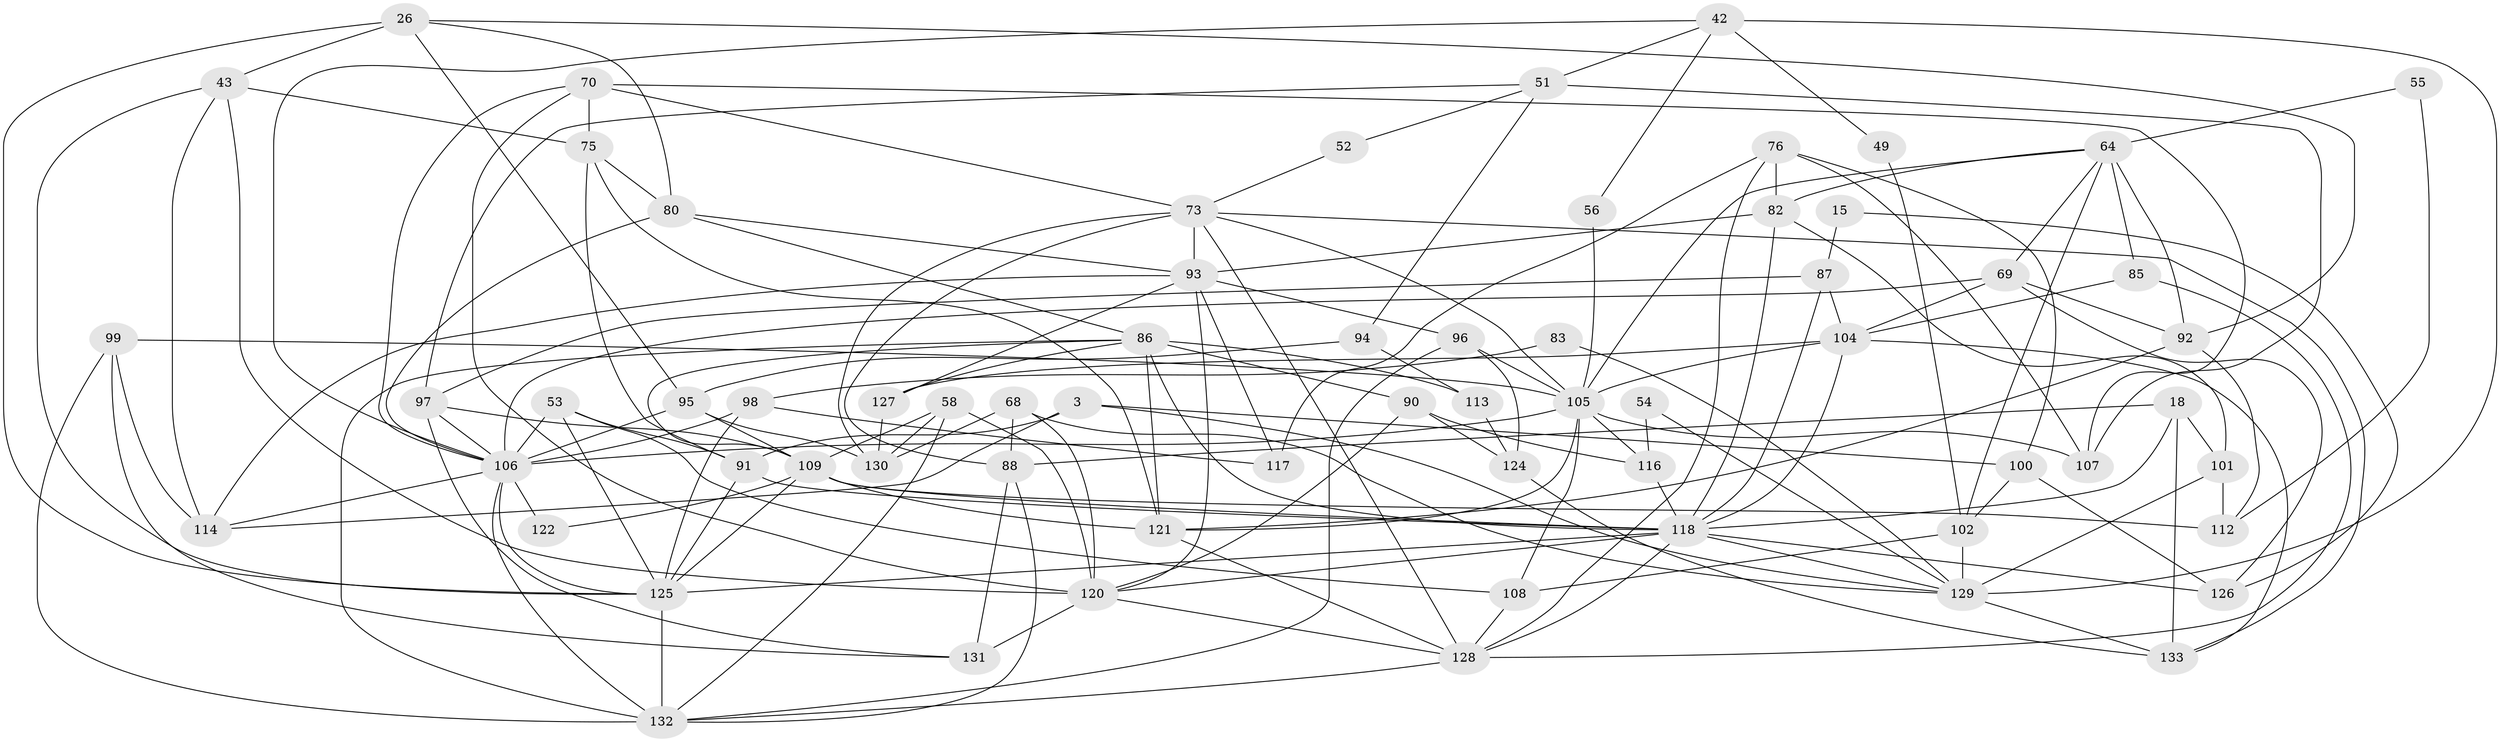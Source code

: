 // original degree distribution, {3: 0.24060150375939848, 7: 0.045112781954887216, 4: 0.3082706766917293, 2: 0.13533834586466165, 5: 0.18045112781954886, 8: 0.007518796992481203, 6: 0.08270676691729323}
// Generated by graph-tools (version 1.1) at 2025/51/03/09/25 04:51:03]
// undirected, 66 vertices, 168 edges
graph export_dot {
graph [start="1"]
  node [color=gray90,style=filled];
  3;
  15;
  18;
  26;
  42;
  43 [super="+10"];
  49;
  51;
  52;
  53;
  54;
  55;
  56;
  58 [super="+11"];
  64 [super="+6"];
  68;
  69 [super="+48"];
  70 [super="+33"];
  73 [super="+4"];
  75 [super="+19"];
  76;
  80;
  82 [super="+24"];
  83;
  85;
  86 [super="+7+34+67"];
  87;
  88 [super="+47"];
  90;
  91;
  92 [super="+60"];
  93 [super="+57+17"];
  94;
  95;
  96;
  97;
  98;
  99;
  100 [super="+32"];
  101;
  102;
  104 [super="+31+62+84"];
  105 [super="+16+14+13+63+103"];
  106 [super="+44+72"];
  107;
  108;
  109 [super="+66+61"];
  112;
  113;
  114 [super="+12"];
  116;
  117;
  118 [super="+111+89+74"];
  120 [super="+23+30+110"];
  121 [super="+115+59"];
  122;
  124 [super="+8"];
  125 [super="+79+46+45"];
  126;
  127;
  128 [super="+9+123+77"];
  129 [super="+119"];
  130 [super="+38"];
  131;
  132 [super="+5+78"];
  133;
  3 -- 129;
  3 -- 91;
  3 -- 100;
  3 -- 114;
  15 -- 87;
  15 -- 126;
  18 -- 133;
  18 -- 88;
  18 -- 101;
  18 -- 118;
  26 -- 80;
  26 -- 43;
  26 -- 95;
  26 -- 92;
  26 -- 125;
  42 -- 129 [weight=2];
  42 -- 51;
  42 -- 49;
  42 -- 56;
  42 -- 106;
  43 -- 75;
  43 -- 114;
  43 -- 120;
  43 -- 125;
  49 -- 102;
  51 -- 97;
  51 -- 107;
  51 -- 52;
  51 -- 94;
  52 -- 73;
  53 -- 91;
  53 -- 108;
  53 -- 106;
  53 -- 125;
  54 -- 129;
  54 -- 116;
  55 -- 112;
  55 -- 64;
  56 -- 105;
  58 -- 132;
  58 -- 109 [weight=3];
  58 -- 120 [weight=2];
  58 -- 130;
  64 -- 85;
  64 -- 92 [weight=2];
  64 -- 102;
  64 -- 105;
  64 -- 82;
  64 -- 69;
  68 -- 129;
  68 -- 120;
  68 -- 130;
  68 -- 88;
  69 -- 126;
  69 -- 106 [weight=2];
  69 -- 104 [weight=2];
  69 -- 92;
  70 -- 75 [weight=2];
  70 -- 73 [weight=2];
  70 -- 107;
  70 -- 120;
  70 -- 106;
  73 -- 133;
  73 -- 93 [weight=2];
  73 -- 128;
  73 -- 130;
  73 -- 105;
  73 -- 88;
  75 -- 91 [weight=2];
  75 -- 80;
  75 -- 121;
  76 -- 117;
  76 -- 107;
  76 -- 100;
  76 -- 128;
  76 -- 82;
  80 -- 86;
  80 -- 93;
  80 -- 106;
  82 -- 101;
  82 -- 118;
  82 -- 93;
  83 -- 98;
  83 -- 129;
  85 -- 128;
  85 -- 104;
  86 -- 90;
  86 -- 127;
  86 -- 109;
  86 -- 121 [weight=2];
  86 -- 132 [weight=2];
  86 -- 118 [weight=2];
  86 -- 113;
  87 -- 97;
  87 -- 118;
  87 -- 104;
  88 -- 131;
  88 -- 132;
  90 -- 120;
  90 -- 116;
  90 -- 124;
  91 -- 118;
  91 -- 125;
  92 -- 121 [weight=2];
  92 -- 112;
  93 -- 96;
  93 -- 127;
  93 -- 117;
  93 -- 114;
  93 -- 120;
  94 -- 95;
  94 -- 113;
  95 -- 130;
  95 -- 109;
  95 -- 106;
  96 -- 124;
  96 -- 105;
  96 -- 132;
  97 -- 131;
  97 -- 106;
  97 -- 109;
  98 -- 125;
  98 -- 117;
  98 -- 106;
  99 -- 131;
  99 -- 105;
  99 -- 114;
  99 -- 132;
  100 -- 126 [weight=2];
  100 -- 102;
  101 -- 129 [weight=2];
  101 -- 112;
  102 -- 108;
  102 -- 129;
  104 -- 133;
  104 -- 105 [weight=2];
  104 -- 127 [weight=2];
  104 -- 118;
  105 -- 108;
  105 -- 121 [weight=4];
  105 -- 116;
  105 -- 106 [weight=3];
  105 -- 107;
  106 -- 114;
  106 -- 132 [weight=2];
  106 -- 122;
  106 -- 125;
  108 -- 128;
  109 -- 118;
  109 -- 121;
  109 -- 112;
  109 -- 122;
  109 -- 125 [weight=2];
  113 -- 124;
  116 -- 118;
  118 -- 120 [weight=2];
  118 -- 129;
  118 -- 125 [weight=2];
  118 -- 126;
  118 -- 128;
  120 -- 128;
  120 -- 131;
  121 -- 128;
  124 -- 133;
  125 -- 132;
  127 -- 130;
  128 -- 132 [weight=2];
  129 -- 133;
}

